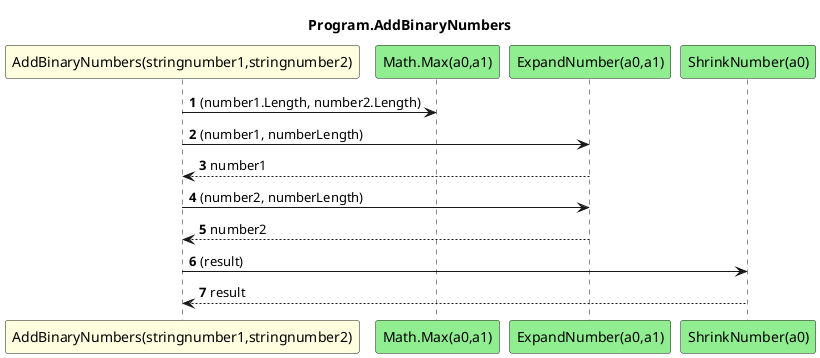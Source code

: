 @startuml Program.AddBinaryNumbers
title Program.AddBinaryNumbers
participant "AddBinaryNumbers(stringnumber1,stringnumber2)" as AddBinaryNumbers_p0_p1 #LightYellow
participant "Math.Max(a0,a1)" as Math_Max_a0_a1 #LightGreen
participant "ExpandNumber(a0,a1)" as ExpandNumber_a0_a1 #LightGreen
participant "ShrinkNumber(a0)" as ShrinkNumber_a0 #LightGreen
autonumber
AddBinaryNumbers_p0_p1 -> Math_Max_a0_a1 : (number1.Length, number2.Length)
AddBinaryNumbers_p0_p1 -> ExpandNumber_a0_a1 : (number1, numberLength)
ExpandNumber_a0_a1 --> AddBinaryNumbers_p0_p1 : number1
AddBinaryNumbers_p0_p1 -> ExpandNumber_a0_a1 : (number2, numberLength)
ExpandNumber_a0_a1 --> AddBinaryNumbers_p0_p1 : number2
AddBinaryNumbers_p0_p1 -> ShrinkNumber_a0 : (result)
ShrinkNumber_a0 --> AddBinaryNumbers_p0_p1 : result
@enduml
